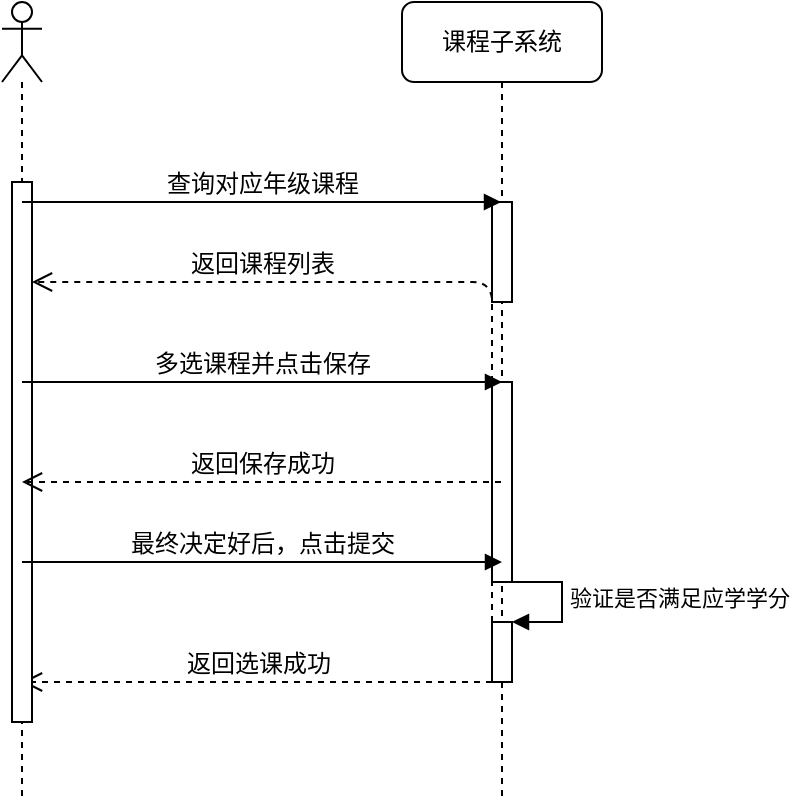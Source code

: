 <mxfile version="17.0.0" type="github"><diagram name="Page-1" id="13e1069c-82ec-6db2-03f1-153e76fe0fe0"><mxGraphModel dx="1186" dy="613" grid="1" gridSize="10" guides="1" tooltips="1" connect="1" arrows="1" fold="1" page="1" pageScale="1" pageWidth="1100" pageHeight="850" background="none" math="0" shadow="0"><root><mxCell id="0"/><mxCell id="1" parent="0"/><mxCell id="7baba1c4bc27f4b0-8" value="课程子系统" style="shape=umlLifeline;perimeter=lifelinePerimeter;whiteSpace=wrap;html=1;container=1;collapsible=0;recursiveResize=0;outlineConnect=0;rounded=1;shadow=0;comic=0;labelBackgroundColor=none;strokeWidth=1;fontFamily=Verdana;fontSize=12;align=center;" parent="1" vertex="1"><mxGeometry x="300" y="80" width="100" height="400" as="geometry"/></mxCell><mxCell id="7baba1c4bc27f4b0-9" value="" style="html=1;points=[];perimeter=orthogonalPerimeter;rounded=0;shadow=0;comic=0;labelBackgroundColor=none;strokeWidth=1;fontFamily=Verdana;fontSize=12;align=center;" parent="7baba1c4bc27f4b0-8" vertex="1"><mxGeometry x="45" y="100" width="10" height="50" as="geometry"/></mxCell><mxCell id="TLK5XkgE6gAEmuYLz-ld-11" value="" style="html=1;points=[];perimeter=orthogonalPerimeter;rounded=0;shadow=0;comic=0;labelBackgroundColor=none;strokeWidth=1;fontFamily=Verdana;fontSize=12;align=center;" parent="7baba1c4bc27f4b0-8" vertex="1"><mxGeometry x="45" y="190" width="10" height="100" as="geometry"/></mxCell><mxCell id="TLK5XkgE6gAEmuYLz-ld-19" value="" style="html=1;points=[];perimeter=orthogonalPerimeter;" parent="7baba1c4bc27f4b0-8" vertex="1"><mxGeometry x="45" y="310" width="10" height="30" as="geometry"/></mxCell><mxCell id="TLK5XkgE6gAEmuYLz-ld-20" value="验证是否满足应学学分" style="edgeStyle=orthogonalEdgeStyle;html=1;align=left;spacingLeft=2;endArrow=block;rounded=0;entryX=1;entryY=0;" parent="7baba1c4bc27f4b0-8" target="TLK5XkgE6gAEmuYLz-ld-19" edge="1"><mxGeometry relative="1" as="geometry"><mxPoint x="50" y="290" as="sourcePoint"/><Array as="points"><mxPoint x="80" y="290"/></Array></mxGeometry></mxCell><mxCell id="kXIZo_LiZvNYFcPQpfme-3" value="返回选课成功" style="html=1;verticalAlign=bottom;endArrow=open;dashed=1;endSize=8;labelBackgroundColor=none;fontFamily=Verdana;fontSize=12;edgeStyle=elbowEdgeStyle;elbow=vertical;" edge="1" parent="7baba1c4bc27f4b0-8"><mxGeometry x="-0.004" relative="1" as="geometry"><mxPoint x="-190" y="340" as="targetPoint"/><Array as="points"><mxPoint x="-49.5" y="340"/><mxPoint x="-49.5" y="330"/><mxPoint x="-184" y="540"/><mxPoint x="-54" y="540"/><mxPoint x="-139" y="540"/><mxPoint x="-109" y="540"/></Array><mxPoint x="45" y="340" as="sourcePoint"/><mxPoint as="offset"/></mxGeometry></mxCell><mxCell id="TLK5XkgE6gAEmuYLz-ld-5" value="" style="shape=umlLifeline;participant=umlActor;perimeter=lifelinePerimeter;whiteSpace=wrap;html=1;container=1;collapsible=0;recursiveResize=0;verticalAlign=top;spacingTop=36;outlineConnect=0;" parent="1" vertex="1"><mxGeometry x="100" y="80" width="20" height="400" as="geometry"/></mxCell><mxCell id="TLK5XkgE6gAEmuYLz-ld-10" value="" style="html=1;points=[];perimeter=orthogonalPerimeter;" parent="TLK5XkgE6gAEmuYLz-ld-5" vertex="1"><mxGeometry x="5" y="90" width="10" height="270" as="geometry"/></mxCell><mxCell id="TLK5XkgE6gAEmuYLz-ld-6" value="查询对应年级课程" style="html=1;verticalAlign=bottom;endArrow=block;labelBackgroundColor=none;fontFamily=Verdana;fontSize=12;edgeStyle=elbowEdgeStyle;elbow=vertical;" parent="1" source="TLK5XkgE6gAEmuYLz-ld-5" target="7baba1c4bc27f4b0-8" edge="1"><mxGeometry relative="1" as="geometry"><mxPoint x="130" y="190" as="sourcePoint"/><mxPoint x="270" y="200" as="targetPoint"/><Array as="points"><mxPoint x="190" y="180"/><mxPoint x="180" y="170"/><mxPoint x="290" y="197"/></Array></mxGeometry></mxCell><mxCell id="TLK5XkgE6gAEmuYLz-ld-13" value="多选课程并点击保存" style="html=1;verticalAlign=bottom;endArrow=block;labelBackgroundColor=none;fontFamily=Verdana;fontSize=12;edgeStyle=elbowEdgeStyle;elbow=vertical;" parent="1" edge="1"><mxGeometry relative="1" as="geometry"><mxPoint x="110" y="270" as="sourcePoint"/><mxPoint x="350" y="270" as="targetPoint"/><Array as="points"><mxPoint x="190.5" y="270"/><mxPoint x="180.5" y="260"/><mxPoint x="290.5" y="287"/></Array></mxGeometry></mxCell><mxCell id="TLK5XkgE6gAEmuYLz-ld-21" value="返回课程列表" style="html=1;verticalAlign=bottom;endArrow=open;dashed=1;endSize=8;labelBackgroundColor=none;fontFamily=Verdana;fontSize=12;edgeStyle=elbowEdgeStyle;elbow=vertical;" parent="1" target="TLK5XkgE6gAEmuYLz-ld-10" edge="1"><mxGeometry x="0.465" relative="1" as="geometry"><mxPoint x="120" y="420" as="targetPoint"/><Array as="points"><mxPoint x="290" y="220"/><mxPoint x="290" y="210"/><mxPoint x="155.5" y="420"/><mxPoint x="285.5" y="420"/><mxPoint x="200.5" y="420"/><mxPoint x="230.5" y="420"/></Array><mxPoint x="345" y="420" as="sourcePoint"/><mxPoint as="offset"/></mxGeometry></mxCell><mxCell id="kXIZo_LiZvNYFcPQpfme-1" value="返回保存成功" style="html=1;verticalAlign=bottom;endArrow=open;dashed=1;endSize=8;labelBackgroundColor=none;fontFamily=Verdana;fontSize=12;edgeStyle=elbowEdgeStyle;elbow=vertical;" edge="1" parent="1" source="7baba1c4bc27f4b0-8" target="TLK5XkgE6gAEmuYLz-ld-5"><mxGeometry x="-0.004" relative="1" as="geometry"><mxPoint x="140" y="320" as="targetPoint"/><Array as="points"><mxPoint x="255" y="320"/><mxPoint x="255" y="310"/><mxPoint x="120.5" y="520"/><mxPoint x="250.5" y="520"/><mxPoint x="165.5" y="520"/><mxPoint x="195.5" y="520"/></Array><mxPoint x="310" y="520" as="sourcePoint"/><mxPoint as="offset"/></mxGeometry></mxCell><mxCell id="kXIZo_LiZvNYFcPQpfme-2" value="最终决定好后，点击提交" style="html=1;verticalAlign=bottom;endArrow=block;labelBackgroundColor=none;fontFamily=Verdana;fontSize=12;edgeStyle=elbowEdgeStyle;elbow=vertical;" edge="1" parent="1"><mxGeometry relative="1" as="geometry"><mxPoint x="110" y="360" as="sourcePoint"/><mxPoint x="350" y="360" as="targetPoint"/><Array as="points"><mxPoint x="190.5" y="360"/><mxPoint x="180.5" y="350"/><mxPoint x="290.5" y="377"/></Array></mxGeometry></mxCell></root></mxGraphModel></diagram></mxfile>